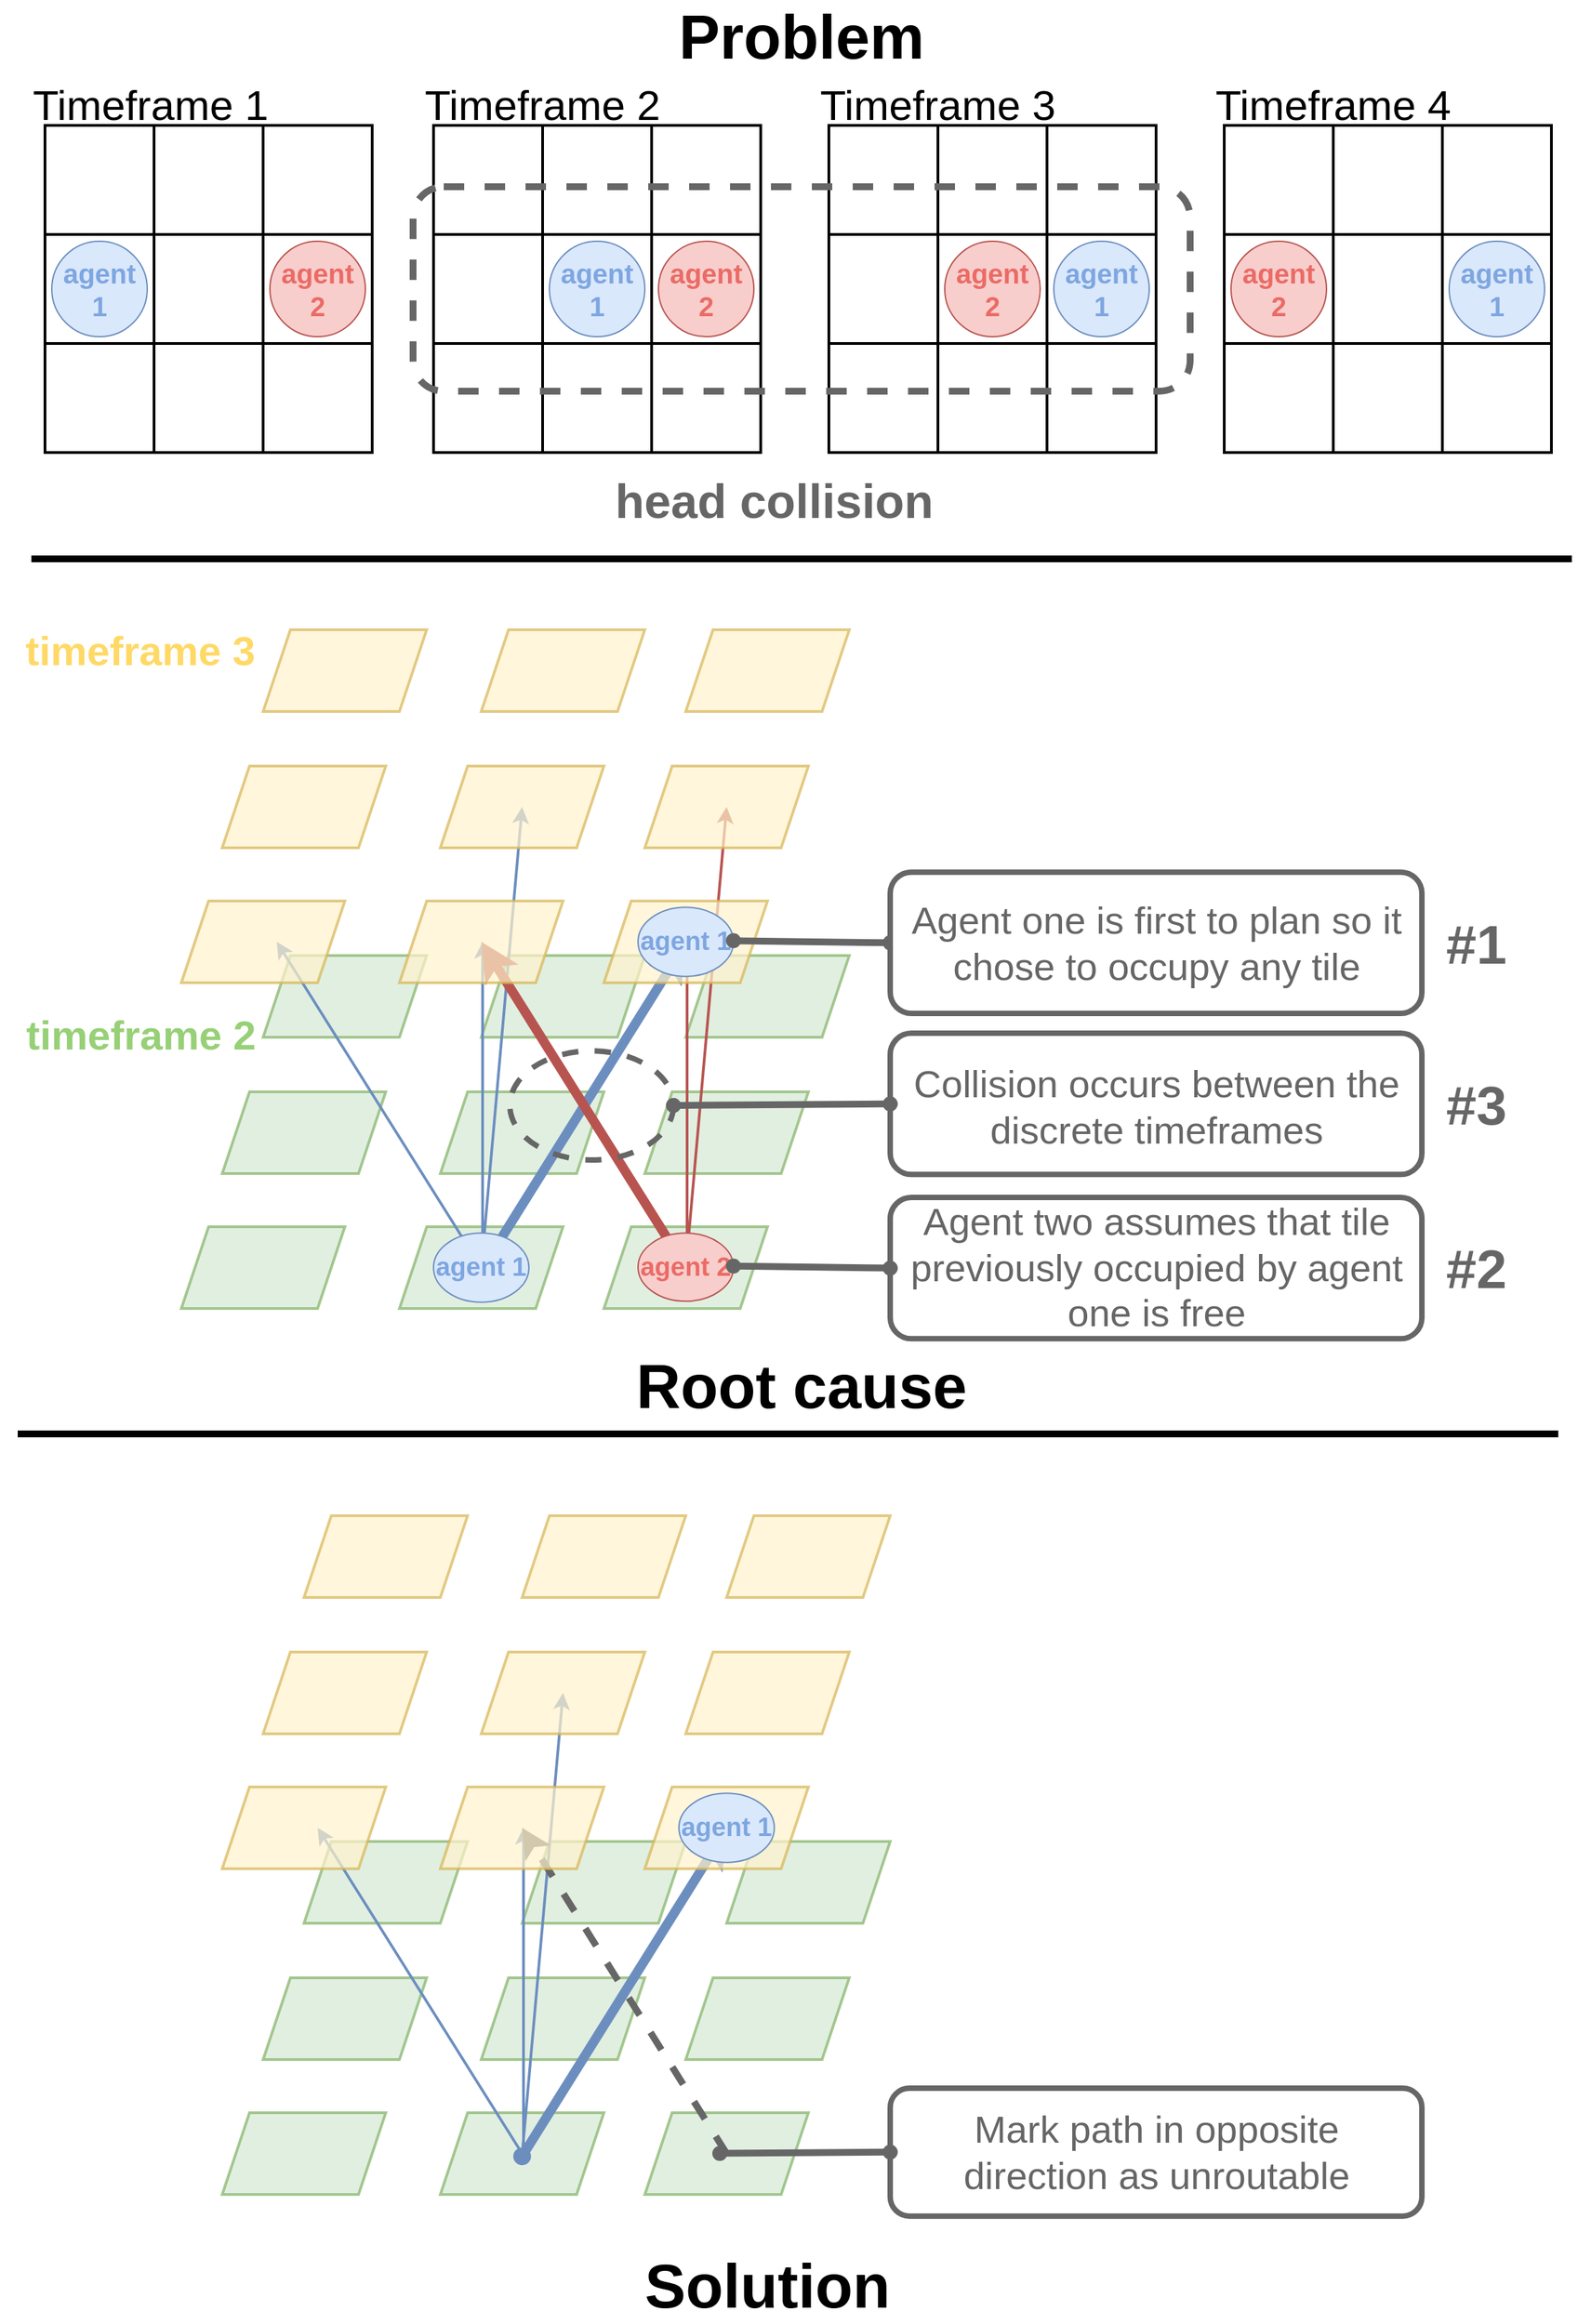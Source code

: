<mxfile version="20.7.4" type="device"><diagram id="5BtcZeTOFkgdDEYKNRl1" name="Page-1"><mxGraphModel dx="4350" dy="1910" grid="1" gridSize="10" guides="1" tooltips="1" connect="1" arrows="1" fold="1" page="1" pageScale="1" pageWidth="850" pageHeight="1100" math="0" shadow="0"><root><mxCell id="0"/><mxCell id="1" parent="0"/><mxCell id="2O4BPPiybj1IdNZyscQo-113" value="" style="rounded=1;whiteSpace=wrap;html=1;strokeColor=#666666;strokeWidth=4;fontSize=21;fontColor=#666666;fillColor=default;" parent="1" vertex="1"><mxGeometry x="640" y="976.5" width="390" height="103.67" as="geometry"/></mxCell><mxCell id="2O4BPPiybj1IdNZyscQo-112" value="" style="rounded=1;whiteSpace=wrap;html=1;strokeColor=#666666;strokeWidth=4;fontSize=21;fontColor=#666666;fillColor=default;" parent="1" vertex="1"><mxGeometry x="640" y="856.01" width="390" height="103.67" as="geometry"/></mxCell><mxCell id="2O4BPPiybj1IdNZyscQo-66" value="" style="shape=parallelogram;perimeter=parallelogramPerimeter;whiteSpace=wrap;html=1;fixedSize=1;strokeWidth=2;fontSize=16;textOpacity=50;opacity=70;fillColor=#d5e8d4;strokeColor=#82b366;" parent="1" vertex="1"><mxGeometry x="280" y="998" width="120" height="60" as="geometry"/></mxCell><mxCell id="2O4BPPiybj1IdNZyscQo-56" value="" style="shape=parallelogram;perimeter=parallelogramPerimeter;whiteSpace=wrap;html=1;fixedSize=1;strokeWidth=2;fontSize=16;textOpacity=50;opacity=70;fillColor=#d5e8d4;strokeColor=#82b366;" parent="1" vertex="1"><mxGeometry x="490" y="799" width="120" height="60" as="geometry"/></mxCell><mxCell id="2O4BPPiybj1IdNZyscQo-57" value="" style="shape=parallelogram;perimeter=parallelogramPerimeter;whiteSpace=wrap;html=1;fixedSize=1;strokeWidth=2;fontSize=16;textOpacity=50;opacity=70;fillColor=#d5e8d4;strokeColor=#82b366;" parent="1" vertex="1"><mxGeometry x="340" y="799" width="120" height="60" as="geometry"/></mxCell><mxCell id="2O4BPPiybj1IdNZyscQo-58" value="" style="shape=parallelogram;perimeter=parallelogramPerimeter;whiteSpace=wrap;html=1;fixedSize=1;strokeWidth=2;fontSize=16;textOpacity=50;opacity=70;fillColor=#d5e8d4;strokeColor=#82b366;" parent="1" vertex="1"><mxGeometry x="310" y="899" width="120" height="60" as="geometry"/></mxCell><mxCell id="2O4BPPiybj1IdNZyscQo-59" value="" style="shape=parallelogram;perimeter=parallelogramPerimeter;whiteSpace=wrap;html=1;fixedSize=1;strokeWidth=2;fontSize=16;textOpacity=50;opacity=70;fillColor=#d5e8d4;strokeColor=#82b366;" parent="1" vertex="1"><mxGeometry x="460" y="899" width="120" height="60" as="geometry"/></mxCell><mxCell id="2O4BPPiybj1IdNZyscQo-63" value="" style="shape=parallelogram;perimeter=parallelogramPerimeter;whiteSpace=wrap;html=1;fixedSize=1;strokeWidth=2;fontSize=16;textOpacity=50;opacity=70;fillColor=#d5e8d4;strokeColor=#82b366;" parent="1" vertex="1"><mxGeometry x="180" y="799" width="120" height="60" as="geometry"/></mxCell><mxCell id="2O4BPPiybj1IdNZyscQo-64" value="" style="shape=parallelogram;perimeter=parallelogramPerimeter;whiteSpace=wrap;html=1;fixedSize=1;strokeWidth=2;fontSize=16;textOpacity=50;opacity=70;fillColor=#d5e8d4;strokeColor=#82b366;" parent="1" vertex="1"><mxGeometry x="150" y="899" width="120" height="60" as="geometry"/></mxCell><mxCell id="2O4BPPiybj1IdNZyscQo-93" value="" style="endArrow=classic;html=1;rounded=0;strokeWidth=2;fontSize=16;fontColor=#EA6B66;strokeColor=#6c8ebf;exitX=1;exitY=0.5;exitDx=0;exitDy=0;entryX=1;entryY=0.5;entryDx=0;entryDy=0;fillColor=#dae8fc;startArrow=oval;startFill=1;" parent="1" edge="1"><mxGeometry width="50" height="50" relative="1" as="geometry"><mxPoint x="341" y="1028" as="sourcePoint"/><mxPoint x="341" y="789.0" as="targetPoint"/></mxGeometry></mxCell><mxCell id="2O4BPPiybj1IdNZyscQo-94" value="" style="endArrow=classic;html=1;rounded=0;strokeWidth=2;fontSize=16;fontColor=#EA6B66;strokeColor=#6c8ebf;fillColor=#dae8fc;entryX=0.5;entryY=0.5;entryDx=0;entryDy=0;entryPerimeter=0;startArrow=oval;startFill=1;" parent="1" edge="1"><mxGeometry width="50" height="50" relative="1" as="geometry"><mxPoint x="340" y="1029" as="sourcePoint"/><mxPoint x="370" y="690" as="targetPoint"/></mxGeometry></mxCell><mxCell id="2O4BPPiybj1IdNZyscQo-95" value="" style="endArrow=classic;html=1;rounded=0;strokeWidth=2;fontSize=16;fontColor=#EA6B66;strokeColor=#6c8ebf;fillColor=#dae8fc;entryX=0.5;entryY=0.5;entryDx=0;entryDy=0;entryPerimeter=0;startArrow=none;startFill=1;" parent="1" edge="1"><mxGeometry width="50" height="50" relative="1" as="geometry"><mxPoint x="340" y="1028" as="sourcePoint"/><mxPoint x="190" y="789.0" as="targetPoint"/></mxGeometry></mxCell><mxCell id="2O4BPPiybj1IdNZyscQo-96" value="" style="endArrow=classic;html=1;rounded=0;strokeWidth=7;fontSize=16;fontColor=#EA6B66;strokeColor=#6c8ebf;entryX=0.5;entryY=0.517;entryDx=0;entryDy=0;fillColor=#dae8fc;startArrow=oval;startFill=1;entryPerimeter=0;" parent="1" target="2O4BPPiybj1IdNZyscQo-75" edge="1"><mxGeometry width="50" height="50" relative="1" as="geometry"><mxPoint x="340" y="1030" as="sourcePoint"/><mxPoint x="351" y="799.0" as="targetPoint"/></mxGeometry></mxCell><mxCell id="2O4BPPiybj1IdNZyscQo-55" value="" style="shape=parallelogram;perimeter=parallelogramPerimeter;whiteSpace=wrap;html=1;fixedSize=1;strokeWidth=2;fontSize=16;textOpacity=50;opacity=70;fillColor=#d5e8d4;strokeColor=#82b366;" parent="1" vertex="1"><mxGeometry x="430" y="998" width="120" height="60" as="geometry"/></mxCell><mxCell id="2O4BPPiybj1IdNZyscQo-1" value="" style="whiteSpace=wrap;html=1;aspect=fixed;strokeWidth=2;" parent="1" vertex="1"><mxGeometry x="20" y="190" width="80" height="80" as="geometry"/></mxCell><mxCell id="2O4BPPiybj1IdNZyscQo-2" value="" style="whiteSpace=wrap;html=1;aspect=fixed;strokeWidth=2;" parent="1" vertex="1"><mxGeometry x="20" y="270" width="80" height="80" as="geometry"/></mxCell><mxCell id="2O4BPPiybj1IdNZyscQo-3" value="" style="whiteSpace=wrap;html=1;aspect=fixed;strokeWidth=2;" parent="1" vertex="1"><mxGeometry x="100" y="190" width="80" height="80" as="geometry"/></mxCell><mxCell id="2O4BPPiybj1IdNZyscQo-4" value="" style="whiteSpace=wrap;html=1;aspect=fixed;strokeWidth=2;" parent="1" vertex="1"><mxGeometry x="100" y="270" width="80" height="80" as="geometry"/></mxCell><mxCell id="2O4BPPiybj1IdNZyscQo-5" value="" style="whiteSpace=wrap;html=1;aspect=fixed;strokeWidth=2;" parent="1" vertex="1"><mxGeometry x="20" y="350" width="80" height="80" as="geometry"/></mxCell><mxCell id="2O4BPPiybj1IdNZyscQo-6" value="" style="whiteSpace=wrap;html=1;aspect=fixed;strokeWidth=2;" parent="1" vertex="1"><mxGeometry x="100" y="350" width="80" height="80" as="geometry"/></mxCell><mxCell id="2O4BPPiybj1IdNZyscQo-7" value="" style="whiteSpace=wrap;html=1;aspect=fixed;strokeWidth=2;" parent="1" vertex="1"><mxGeometry x="180" y="190" width="80" height="80" as="geometry"/></mxCell><mxCell id="2O4BPPiybj1IdNZyscQo-8" value="" style="whiteSpace=wrap;html=1;aspect=fixed;strokeWidth=2;" parent="1" vertex="1"><mxGeometry x="180" y="270" width="80" height="80" as="geometry"/></mxCell><mxCell id="2O4BPPiybj1IdNZyscQo-9" value="" style="whiteSpace=wrap;html=1;aspect=fixed;strokeWidth=2;" parent="1" vertex="1"><mxGeometry x="180" y="350" width="80" height="80" as="geometry"/></mxCell><mxCell id="2O4BPPiybj1IdNZyscQo-11" value="Timeframe 1" style="text;html=1;strokeColor=none;fillColor=none;align=center;verticalAlign=middle;whiteSpace=wrap;rounded=0;fontSize=31;strokeWidth=2;" parent="1" vertex="1"><mxGeometry x="5" y="160" width="185" height="30" as="geometry"/></mxCell><mxCell id="2O4BPPiybj1IdNZyscQo-12" value="" style="whiteSpace=wrap;html=1;aspect=fixed;strokeWidth=2;" parent="1" vertex="1"><mxGeometry x="305" y="190" width="80" height="80" as="geometry"/></mxCell><mxCell id="2O4BPPiybj1IdNZyscQo-13" value="" style="whiteSpace=wrap;html=1;aspect=fixed;strokeWidth=2;" parent="1" vertex="1"><mxGeometry x="305" y="270" width="80" height="80" as="geometry"/></mxCell><mxCell id="2O4BPPiybj1IdNZyscQo-14" value="" style="whiteSpace=wrap;html=1;aspect=fixed;strokeWidth=2;" parent="1" vertex="1"><mxGeometry x="385" y="190" width="80" height="80" as="geometry"/></mxCell><mxCell id="2O4BPPiybj1IdNZyscQo-15" value="" style="whiteSpace=wrap;html=1;aspect=fixed;strokeWidth=2;" parent="1" vertex="1"><mxGeometry x="385" y="270" width="80" height="80" as="geometry"/></mxCell><mxCell id="2O4BPPiybj1IdNZyscQo-16" value="" style="whiteSpace=wrap;html=1;aspect=fixed;strokeWidth=2;" parent="1" vertex="1"><mxGeometry x="305" y="350" width="80" height="80" as="geometry"/></mxCell><mxCell id="2O4BPPiybj1IdNZyscQo-17" value="" style="whiteSpace=wrap;html=1;aspect=fixed;strokeWidth=2;" parent="1" vertex="1"><mxGeometry x="385" y="350" width="80" height="80" as="geometry"/></mxCell><mxCell id="2O4BPPiybj1IdNZyscQo-18" value="" style="whiteSpace=wrap;html=1;aspect=fixed;strokeWidth=2;" parent="1" vertex="1"><mxGeometry x="465" y="190" width="80" height="80" as="geometry"/></mxCell><mxCell id="2O4BPPiybj1IdNZyscQo-19" value="" style="whiteSpace=wrap;html=1;aspect=fixed;strokeWidth=2;" parent="1" vertex="1"><mxGeometry x="465" y="270" width="80" height="80" as="geometry"/></mxCell><mxCell id="2O4BPPiybj1IdNZyscQo-20" value="" style="whiteSpace=wrap;html=1;aspect=fixed;strokeWidth=2;" parent="1" vertex="1"><mxGeometry x="465" y="350" width="80" height="80" as="geometry"/></mxCell><mxCell id="2O4BPPiybj1IdNZyscQo-21" value="Timeframe 2" style="text;html=1;strokeColor=none;fillColor=none;align=center;verticalAlign=middle;whiteSpace=wrap;rounded=0;fontSize=31;strokeWidth=2;" parent="1" vertex="1"><mxGeometry x="290" y="160" width="190" height="30" as="geometry"/></mxCell><mxCell id="2O4BPPiybj1IdNZyscQo-22" value="" style="whiteSpace=wrap;html=1;aspect=fixed;strokeWidth=2;" parent="1" vertex="1"><mxGeometry x="595" y="190" width="80" height="80" as="geometry"/></mxCell><mxCell id="2O4BPPiybj1IdNZyscQo-23" value="" style="whiteSpace=wrap;html=1;aspect=fixed;strokeWidth=2;" parent="1" vertex="1"><mxGeometry x="595" y="270" width="80" height="80" as="geometry"/></mxCell><mxCell id="2O4BPPiybj1IdNZyscQo-24" value="" style="whiteSpace=wrap;html=1;aspect=fixed;strokeWidth=2;" parent="1" vertex="1"><mxGeometry x="675" y="190" width="80" height="80" as="geometry"/></mxCell><mxCell id="2O4BPPiybj1IdNZyscQo-25" value="" style="whiteSpace=wrap;html=1;aspect=fixed;strokeWidth=2;" parent="1" vertex="1"><mxGeometry x="675" y="270" width="80" height="80" as="geometry"/></mxCell><mxCell id="2O4BPPiybj1IdNZyscQo-26" value="" style="whiteSpace=wrap;html=1;aspect=fixed;strokeWidth=2;" parent="1" vertex="1"><mxGeometry x="595" y="350" width="80" height="80" as="geometry"/></mxCell><mxCell id="2O4BPPiybj1IdNZyscQo-27" value="" style="whiteSpace=wrap;html=1;aspect=fixed;strokeWidth=2;" parent="1" vertex="1"><mxGeometry x="675" y="350" width="80" height="80" as="geometry"/></mxCell><mxCell id="2O4BPPiybj1IdNZyscQo-28" value="" style="whiteSpace=wrap;html=1;aspect=fixed;strokeWidth=2;" parent="1" vertex="1"><mxGeometry x="755" y="190" width="80" height="80" as="geometry"/></mxCell><mxCell id="2O4BPPiybj1IdNZyscQo-29" value="" style="whiteSpace=wrap;html=1;aspect=fixed;strokeWidth=2;" parent="1" vertex="1"><mxGeometry x="755" y="270" width="80" height="80" as="geometry"/></mxCell><mxCell id="2O4BPPiybj1IdNZyscQo-30" value="" style="whiteSpace=wrap;html=1;aspect=fixed;strokeWidth=2;" parent="1" vertex="1"><mxGeometry x="755" y="350" width="80" height="80" as="geometry"/></mxCell><mxCell id="2O4BPPiybj1IdNZyscQo-31" value="Timeframe 3" style="text;html=1;strokeColor=none;fillColor=none;align=center;verticalAlign=middle;whiteSpace=wrap;rounded=0;fontSize=31;strokeWidth=2;" parent="1" vertex="1"><mxGeometry x="580" y="160" width="190" height="30" as="geometry"/></mxCell><mxCell id="2O4BPPiybj1IdNZyscQo-32" value="&lt;font color=&quot;#7ea6e0&quot; style=&quot;font-size: 20px;&quot;&gt;&lt;b style=&quot;font-size: 20px;&quot;&gt;agent 1&lt;/b&gt;&lt;/font&gt;" style="ellipse;whiteSpace=wrap;html=1;strokeColor=#6c8ebf;fillColor=#dae8fc;fontSize=20;" parent="1" vertex="1"><mxGeometry x="25" y="275" width="70" height="70" as="geometry"/></mxCell><mxCell id="2O4BPPiybj1IdNZyscQo-33" value="&lt;font color=&quot;#ea6b66&quot; style=&quot;font-size: 20px;&quot;&gt;&lt;b style=&quot;font-size: 20px;&quot;&gt;agent 2&lt;/b&gt;&lt;/font&gt;" style="ellipse;whiteSpace=wrap;html=1;strokeColor=#b85450;fillColor=#f8cecc;fontSize=20;" parent="1" vertex="1"><mxGeometry x="185" y="275" width="70" height="70" as="geometry"/></mxCell><mxCell id="2O4BPPiybj1IdNZyscQo-34" value="&lt;font color=&quot;#7ea6e0&quot; style=&quot;font-size: 20px;&quot;&gt;&lt;b style=&quot;font-size: 20px;&quot;&gt;agent 1&lt;/b&gt;&lt;/font&gt;" style="ellipse;whiteSpace=wrap;html=1;strokeColor=#6c8ebf;fillColor=#dae8fc;fontSize=20;" parent="1" vertex="1"><mxGeometry x="390" y="275" width="70" height="70" as="geometry"/></mxCell><mxCell id="2O4BPPiybj1IdNZyscQo-35" value="&lt;font color=&quot;#ea6b66&quot; style=&quot;font-size: 20px;&quot;&gt;&lt;b style=&quot;font-size: 20px;&quot;&gt;agent 2&lt;/b&gt;&lt;/font&gt;" style="ellipse;whiteSpace=wrap;html=1;strokeColor=#b85450;fillColor=#f8cecc;fontSize=20;" parent="1" vertex="1"><mxGeometry x="470" y="275" width="70" height="70" as="geometry"/></mxCell><mxCell id="2O4BPPiybj1IdNZyscQo-36" value="&lt;font color=&quot;#ea6b66&quot; style=&quot;font-size: 20px;&quot;&gt;&lt;b style=&quot;font-size: 20px;&quot;&gt;agent 2&lt;/b&gt;&lt;/font&gt;" style="ellipse;whiteSpace=wrap;html=1;strokeColor=#b85450;fillColor=#f8cecc;fontSize=20;" parent="1" vertex="1"><mxGeometry x="680" y="275" width="70" height="70" as="geometry"/></mxCell><mxCell id="2O4BPPiybj1IdNZyscQo-37" value="&lt;font color=&quot;#7ea6e0&quot; style=&quot;font-size: 20px;&quot;&gt;&lt;b style=&quot;font-size: 20px;&quot;&gt;agent 1&lt;/b&gt;&lt;/font&gt;" style="ellipse;whiteSpace=wrap;html=1;strokeColor=#6c8ebf;fillColor=#dae8fc;fontSize=20;" parent="1" vertex="1"><mxGeometry x="760" y="275" width="70" height="70" as="geometry"/></mxCell><mxCell id="2O4BPPiybj1IdNZyscQo-38" value="" style="whiteSpace=wrap;html=1;aspect=fixed;strokeWidth=2;" parent="1" vertex="1"><mxGeometry x="885" y="190" width="80" height="80" as="geometry"/></mxCell><mxCell id="2O4BPPiybj1IdNZyscQo-39" value="" style="whiteSpace=wrap;html=1;aspect=fixed;strokeWidth=2;" parent="1" vertex="1"><mxGeometry x="885" y="270" width="80" height="80" as="geometry"/></mxCell><mxCell id="2O4BPPiybj1IdNZyscQo-40" value="" style="whiteSpace=wrap;html=1;aspect=fixed;strokeWidth=2;" parent="1" vertex="1"><mxGeometry x="965" y="190" width="80" height="80" as="geometry"/></mxCell><mxCell id="2O4BPPiybj1IdNZyscQo-41" value="" style="whiteSpace=wrap;html=1;aspect=fixed;strokeWidth=2;" parent="1" vertex="1"><mxGeometry x="965" y="270" width="80" height="80" as="geometry"/></mxCell><mxCell id="2O4BPPiybj1IdNZyscQo-42" value="" style="whiteSpace=wrap;html=1;aspect=fixed;strokeWidth=2;" parent="1" vertex="1"><mxGeometry x="885" y="350" width="80" height="80" as="geometry"/></mxCell><mxCell id="2O4BPPiybj1IdNZyscQo-43" value="" style="whiteSpace=wrap;html=1;aspect=fixed;strokeWidth=2;" parent="1" vertex="1"><mxGeometry x="965" y="350" width="80" height="80" as="geometry"/></mxCell><mxCell id="2O4BPPiybj1IdNZyscQo-44" value="" style="whiteSpace=wrap;html=1;aspect=fixed;strokeWidth=2;" parent="1" vertex="1"><mxGeometry x="1045" y="190" width="80" height="80" as="geometry"/></mxCell><mxCell id="2O4BPPiybj1IdNZyscQo-45" value="" style="whiteSpace=wrap;html=1;aspect=fixed;strokeWidth=2;" parent="1" vertex="1"><mxGeometry x="1045" y="270" width="80" height="80" as="geometry"/></mxCell><mxCell id="2O4BPPiybj1IdNZyscQo-46" value="" style="whiteSpace=wrap;html=1;aspect=fixed;strokeWidth=2;" parent="1" vertex="1"><mxGeometry x="1045" y="350" width="80" height="80" as="geometry"/></mxCell><mxCell id="2O4BPPiybj1IdNZyscQo-47" value="Timeframe 4" style="text;html=1;strokeColor=none;fillColor=none;align=center;verticalAlign=middle;whiteSpace=wrap;rounded=0;fontSize=31;strokeWidth=2;" parent="1" vertex="1"><mxGeometry x="870" y="160" width="190" height="30" as="geometry"/></mxCell><mxCell id="2O4BPPiybj1IdNZyscQo-48" value="&lt;font color=&quot;#ea6b66&quot; style=&quot;font-size: 20px;&quot;&gt;&lt;b style=&quot;font-size: 20px;&quot;&gt;agent 2&lt;/b&gt;&lt;/font&gt;" style="ellipse;whiteSpace=wrap;html=1;strokeColor=#b85450;fillColor=#f8cecc;fontSize=20;" parent="1" vertex="1"><mxGeometry x="890" y="275" width="70" height="70" as="geometry"/></mxCell><mxCell id="2O4BPPiybj1IdNZyscQo-49" value="&lt;font color=&quot;#7ea6e0&quot; style=&quot;font-size: 20px;&quot;&gt;&lt;b style=&quot;font-size: 20px;&quot;&gt;agent 1&lt;/b&gt;&lt;/font&gt;" style="ellipse;whiteSpace=wrap;html=1;strokeColor=#6c8ebf;fillColor=#dae8fc;fontSize=20;" parent="1" vertex="1"><mxGeometry x="1050" y="275" width="70" height="70" as="geometry"/></mxCell><mxCell id="2O4BPPiybj1IdNZyscQo-53" value="&lt;b style=&quot;font-size: 35px;&quot;&gt;&lt;font style=&quot;font-size: 35px;&quot; color=&quot;#666666&quot;&gt;head collision&lt;/font&gt;&lt;/b&gt;" style="text;html=1;strokeColor=none;fillColor=none;align=center;verticalAlign=middle;whiteSpace=wrap;rounded=0;dashed=1;strokeWidth=5;fontSize=35;fontColor=#EA6B66;" parent="1" vertex="1"><mxGeometry x="435" y="450" width="240" height="30" as="geometry"/></mxCell><mxCell id="2O4BPPiybj1IdNZyscQo-54" value="&lt;font style=&quot;font-size: 45px;&quot;&gt;&lt;b style=&quot;font-size: 45px;&quot;&gt;Root cause&lt;/b&gt;&lt;/font&gt;" style="text;html=1;strokeColor=none;fillColor=none;align=center;verticalAlign=middle;whiteSpace=wrap;rounded=0;fontSize=45;" parent="1" vertex="1"><mxGeometry x="420" y="1100" width="310" height="30" as="geometry"/></mxCell><mxCell id="2O4BPPiybj1IdNZyscQo-60" value="" style="endArrow=classic;html=1;rounded=0;strokeWidth=2;fontSize=16;fontColor=#EA6B66;strokeColor=#b85450;exitX=1;exitY=0.5;exitDx=0;exitDy=0;entryX=1;entryY=0.5;entryDx=0;entryDy=0;fillColor=#f8cecc;startArrow=oval;startFill=1;" parent="1" edge="1"><mxGeometry width="50" height="50" relative="1" as="geometry"><mxPoint x="491" y="1028" as="sourcePoint"/><mxPoint x="491" y="789" as="targetPoint"/></mxGeometry></mxCell><mxCell id="2O4BPPiybj1IdNZyscQo-62" value="" style="endArrow=classic;html=1;rounded=0;strokeWidth=2;fontSize=16;fontColor=#EA6B66;strokeColor=#b85450;fillColor=#f8cecc;entryX=0.5;entryY=0.5;entryDx=0;entryDy=0;entryPerimeter=0;startArrow=oval;startFill=1;" parent="1" target="2O4BPPiybj1IdNZyscQo-72" edge="1"><mxGeometry width="50" height="50" relative="1" as="geometry"><mxPoint x="490" y="1029" as="sourcePoint"/><mxPoint x="501" y="799" as="targetPoint"/></mxGeometry></mxCell><mxCell id="2O4BPPiybj1IdNZyscQo-65" value="" style="shape=parallelogram;perimeter=parallelogramPerimeter;whiteSpace=wrap;html=1;fixedSize=1;strokeWidth=2;fontSize=16;textOpacity=50;opacity=70;fillColor=#d5e8d4;strokeColor=#82b366;" parent="1" vertex="1"><mxGeometry x="120" y="998" width="120" height="60" as="geometry"/></mxCell><mxCell id="2O4BPPiybj1IdNZyscQo-67" value="" style="shape=parallelogram;perimeter=parallelogramPerimeter;whiteSpace=wrap;html=1;fixedSize=1;strokeWidth=2;fontSize=16;textOpacity=50;opacity=70;fillColor=#fff2cc;strokeColor=#d6b656;" parent="1" vertex="1"><mxGeometry x="180" y="560" width="120" height="60" as="geometry"/></mxCell><mxCell id="2O4BPPiybj1IdNZyscQo-68" value="" style="shape=parallelogram;perimeter=parallelogramPerimeter;whiteSpace=wrap;html=1;fixedSize=1;strokeWidth=2;fontSize=16;textOpacity=50;opacity=70;fillColor=#fff2cc;strokeColor=#d6b656;" parent="1" vertex="1"><mxGeometry x="340" y="560" width="120" height="60" as="geometry"/></mxCell><mxCell id="2O4BPPiybj1IdNZyscQo-69" value="" style="shape=parallelogram;perimeter=parallelogramPerimeter;whiteSpace=wrap;html=1;fixedSize=1;strokeWidth=2;fontSize=16;textOpacity=50;opacity=70;fillColor=#fff2cc;strokeColor=#d6b656;" parent="1" vertex="1"><mxGeometry x="490" y="560" width="120" height="60" as="geometry"/></mxCell><mxCell id="2O4BPPiybj1IdNZyscQo-70" value="" style="shape=parallelogram;perimeter=parallelogramPerimeter;whiteSpace=wrap;html=1;fixedSize=1;strokeWidth=2;fontSize=16;textOpacity=50;opacity=70;fillColor=#fff2cc;strokeColor=#d6b656;" parent="1" vertex="1"><mxGeometry x="150" y="660" width="120" height="60" as="geometry"/></mxCell><mxCell id="2O4BPPiybj1IdNZyscQo-71" value="" style="shape=parallelogram;perimeter=parallelogramPerimeter;whiteSpace=wrap;html=1;fixedSize=1;strokeWidth=2;fontSize=16;textOpacity=50;opacity=70;fillColor=#fff2cc;strokeColor=#d6b656;" parent="1" vertex="1"><mxGeometry x="310" y="660" width="120" height="60" as="geometry"/></mxCell><mxCell id="2O4BPPiybj1IdNZyscQo-72" value="" style="shape=parallelogram;perimeter=parallelogramPerimeter;whiteSpace=wrap;html=1;fixedSize=1;strokeWidth=2;fontSize=16;textOpacity=50;opacity=70;fillColor=#fff2cc;strokeColor=#d6b656;" parent="1" vertex="1"><mxGeometry x="460" y="660" width="120" height="60" as="geometry"/></mxCell><mxCell id="2O4BPPiybj1IdNZyscQo-61" value="" style="endArrow=classic;html=1;rounded=0;strokeWidth=7;fontSize=16;fontColor=#EA6B66;strokeColor=#b85450;fillColor=#f8cecc;entryX=0.5;entryY=0.5;entryDx=0;entryDy=0;entryPerimeter=0;startArrow=none;startFill=1;" parent="1" target="2O4BPPiybj1IdNZyscQo-74" edge="1"><mxGeometry width="50" height="50" relative="1" as="geometry"><mxPoint x="490" y="1028" as="sourcePoint"/><mxPoint x="501" y="799" as="targetPoint"/></mxGeometry></mxCell><mxCell id="2O4BPPiybj1IdNZyscQo-73" value="" style="shape=parallelogram;perimeter=parallelogramPerimeter;whiteSpace=wrap;html=1;fixedSize=1;strokeWidth=2;fontSize=16;textOpacity=50;opacity=70;fillColor=#fff2cc;strokeColor=#d6b656;" parent="1" vertex="1"><mxGeometry x="120" y="759" width="120" height="60" as="geometry"/></mxCell><mxCell id="2O4BPPiybj1IdNZyscQo-74" value="" style="shape=parallelogram;perimeter=parallelogramPerimeter;whiteSpace=wrap;html=1;fixedSize=1;strokeWidth=2;fontSize=16;textOpacity=50;opacity=70;fillColor=#fff2cc;strokeColor=#d6b656;" parent="1" vertex="1"><mxGeometry x="280" y="759" width="120" height="60" as="geometry"/></mxCell><mxCell id="2O4BPPiybj1IdNZyscQo-75" value="" style="shape=parallelogram;perimeter=parallelogramPerimeter;whiteSpace=wrap;html=1;fixedSize=1;strokeWidth=2;fontSize=16;textOpacity=50;opacity=70;fillColor=#fff2cc;strokeColor=#d6b656;" parent="1" vertex="1"><mxGeometry x="430" y="759" width="120" height="60" as="geometry"/></mxCell><mxCell id="2O4BPPiybj1IdNZyscQo-88" value="&lt;font color=&quot;#7ea6e0&quot; style=&quot;font-size: 19px;&quot;&gt;&lt;b style=&quot;font-size: 19px;&quot;&gt;agent 1&lt;/b&gt;&lt;/font&gt;" style="ellipse;whiteSpace=wrap;html=1;strokeColor=#6c8ebf;fillColor=#dae8fc;rotation=0;fontSize=19;" parent="1" vertex="1"><mxGeometry x="305" y="1002.66" width="70" height="50.67" as="geometry"/></mxCell><mxCell id="2O4BPPiybj1IdNZyscQo-91" value="" style="endArrow=none;html=1;rounded=0;strokeWidth=2;fontSize=16;fontColor=#EA6B66;strokeColor=#666666;fillColor=#f5f5f5;entryX=0.5;entryY=0.5;entryDx=0;entryDy=0;entryPerimeter=0;startArrow=oval;startFill=1;" parent="1" edge="1"><mxGeometry width="50" height="50" relative="1" as="geometry"><mxPoint x="490" y="1029" as="sourcePoint"/><mxPoint x="490" y="1028.005" as="targetPoint"/></mxGeometry></mxCell><mxCell id="2O4BPPiybj1IdNZyscQo-92" value="&lt;font color=&quot;#ea6b66&quot; style=&quot;font-size: 19px;&quot;&gt;&lt;b style=&quot;font-size: 19px;&quot;&gt;agent 2&lt;/b&gt;&lt;/font&gt;" style="ellipse;whiteSpace=wrap;html=1;strokeColor=#b85450;fillColor=#f8cecc;fontSize=19;" parent="1" vertex="1"><mxGeometry x="455" y="1002.66" width="70" height="50" as="geometry"/></mxCell><mxCell id="2O4BPPiybj1IdNZyscQo-97" value="&lt;font color=&quot;#7ea6e0&quot; style=&quot;font-size: 19px;&quot;&gt;&lt;b style=&quot;font-size: 19px;&quot;&gt;agent 1&lt;/b&gt;&lt;/font&gt;" style="ellipse;whiteSpace=wrap;html=1;strokeColor=#6c8ebf;fillColor=#dae8fc;rotation=0;fontSize=19;" parent="1" vertex="1"><mxGeometry x="455" y="763.67" width="70" height="50.67" as="geometry"/></mxCell><mxCell id="2O4BPPiybj1IdNZyscQo-99" value="Agent two assumes that tile previously occupied by agent one is free" style="text;html=1;strokeColor=none;fillColor=none;align=center;verticalAlign=middle;whiteSpace=wrap;rounded=0;dashed=1;strokeWidth=5;fontSize=28;fontColor=#666666;" parent="1" vertex="1"><mxGeometry x="647.5" y="1013.34" width="375" height="30" as="geometry"/></mxCell><mxCell id="2O4BPPiybj1IdNZyscQo-104" value="" style="ellipse;whiteSpace=wrap;html=1;dashed=1;strokeColor=#666666;strokeWidth=4;fontSize=21;fontColor=#666666;fillColor=none;" parent="1" vertex="1"><mxGeometry x="361" y="869" width="120" height="80" as="geometry"/></mxCell><mxCell id="2O4BPPiybj1IdNZyscQo-106" value="" style="endArrow=oval;html=1;rounded=0;strokeWidth=5;fontSize=21;fontColor=#666666;exitX=1;exitY=0.5;exitDx=0;exitDy=0;strokeColor=#666666;startArrow=oval;startFill=1;endFill=1;entryX=0;entryY=0.5;entryDx=0;entryDy=0;" parent="1" source="2O4BPPiybj1IdNZyscQo-104" target="2O4BPPiybj1IdNZyscQo-112" edge="1"><mxGeometry width="50" height="50" relative="1" as="geometry"><mxPoint x="680" y="980" as="sourcePoint"/><mxPoint x="750" y="899" as="targetPoint"/></mxGeometry></mxCell><mxCell id="2O4BPPiybj1IdNZyscQo-107" value="" style="endArrow=oval;html=1;rounded=0;strokeWidth=5;fontSize=21;fontColor=#666666;exitX=1;exitY=0.5;exitDx=0;exitDy=0;strokeColor=#666666;startArrow=oval;startFill=1;endFill=1;entryX=0;entryY=0.5;entryDx=0;entryDy=0;" parent="1" target="2O4BPPiybj1IdNZyscQo-110" edge="1"><mxGeometry width="50" height="50" relative="1" as="geometry"><mxPoint x="525" y="788.17" as="sourcePoint"/><mxPoint x="794" y="788.17" as="targetPoint"/></mxGeometry></mxCell><mxCell id="2O4BPPiybj1IdNZyscQo-108" value="" style="endArrow=oval;html=1;rounded=0;strokeWidth=5;fontSize=21;fontColor=#666666;exitX=1;exitY=0.5;exitDx=0;exitDy=0;strokeColor=#666666;startArrow=oval;startFill=1;endFill=1;entryX=0;entryY=0.5;entryDx=0;entryDy=0;" parent="1" target="2O4BPPiybj1IdNZyscQo-113" edge="1"><mxGeometry width="50" height="50" relative="1" as="geometry"><mxPoint x="525" y="1026.83" as="sourcePoint"/><mxPoint x="794" y="1026.83" as="targetPoint"/></mxGeometry></mxCell><mxCell id="2O4BPPiybj1IdNZyscQo-110" value="" style="rounded=1;whiteSpace=wrap;html=1;strokeColor=#666666;strokeWidth=4;fontSize=21;fontColor=#666666;fillColor=default;" parent="1" vertex="1"><mxGeometry x="640" y="737.84" width="390" height="103.67" as="geometry"/></mxCell><mxCell id="2O4BPPiybj1IdNZyscQo-98" value="Agent one is first to plan so it chose to occupy any tile" style="text;html=1;strokeColor=none;fillColor=none;align=center;verticalAlign=middle;whiteSpace=wrap;rounded=0;dashed=1;strokeWidth=5;fontSize=28;fontColor=#666666;" parent="1" vertex="1"><mxGeometry x="647.5" y="774.68" width="375" height="30" as="geometry"/></mxCell><mxCell id="2O4BPPiybj1IdNZyscQo-114" value="timeframe 2" style="text;html=1;strokeColor=none;fillColor=none;align=center;verticalAlign=middle;whiteSpace=wrap;rounded=0;fillStyle=solid;strokeWidth=3;fontSize=30;opacity=70;fontColor=#97D077;fontStyle=1" parent="1" vertex="1"><mxGeometry x="-12.5" y="841.51" width="205" height="30" as="geometry"/></mxCell><mxCell id="2O4BPPiybj1IdNZyscQo-115" value="timeframe 3" style="text;html=1;strokeColor=none;fillColor=none;align=center;verticalAlign=middle;whiteSpace=wrap;rounded=0;fillStyle=solid;strokeWidth=3;fontSize=30;opacity=70;fontColor=#FFD966;fontStyle=1" parent="1" vertex="1"><mxGeometry x="-5" y="560" width="190" height="30" as="geometry"/></mxCell><mxCell id="2O4BPPiybj1IdNZyscQo-116" value="Collision occurs between the discrete timeframes" style="text;html=1;strokeColor=none;fillColor=none;align=center;verticalAlign=middle;whiteSpace=wrap;rounded=0;dashed=1;strokeWidth=5;fontSize=28;fontColor=#666666;" parent="1" vertex="1"><mxGeometry x="647.5" y="894.68" width="375" height="30" as="geometry"/></mxCell><mxCell id="2O4BPPiybj1IdNZyscQo-117" value="&lt;b&gt;&lt;font color=&quot;#666666&quot; style=&quot;font-size: 40px;&quot;&gt;#1&lt;/font&gt;&lt;/b&gt;" style="text;html=1;strokeColor=none;fillColor=none;align=center;verticalAlign=middle;whiteSpace=wrap;rounded=0;strokeWidth=4;fontSize=20;fontColor=#FFD966;" parent="1" vertex="1"><mxGeometry x="1040" y="774.69" width="60" height="30" as="geometry"/></mxCell><mxCell id="2O4BPPiybj1IdNZyscQo-118" value="&lt;b&gt;&lt;font color=&quot;#666666&quot; style=&quot;font-size: 40px;&quot;&gt;#3&lt;/font&gt;&lt;/b&gt;" style="text;html=1;strokeColor=none;fillColor=none;align=center;verticalAlign=middle;whiteSpace=wrap;rounded=0;strokeWidth=4;fontSize=20;fontColor=#FFD966;" parent="1" vertex="1"><mxGeometry x="1040" y="892.85" width="60" height="30" as="geometry"/></mxCell><mxCell id="2O4BPPiybj1IdNZyscQo-119" value="&lt;b&gt;&lt;font color=&quot;#666666&quot; style=&quot;font-size: 40px;&quot;&gt;#2&lt;/font&gt;&lt;/b&gt;" style="text;html=1;strokeColor=none;fillColor=none;align=center;verticalAlign=middle;whiteSpace=wrap;rounded=0;strokeWidth=4;fontSize=20;fontColor=#FFD966;" parent="1" vertex="1"><mxGeometry x="1040" y="1013.33" width="60" height="30" as="geometry"/></mxCell><mxCell id="2O4BPPiybj1IdNZyscQo-121" value="" style="rounded=1;whiteSpace=wrap;html=1;strokeColor=#666666;strokeWidth=4;fontSize=21;fontColor=#666666;fillColor=default;" parent="1" vertex="1"><mxGeometry x="640" y="1630" width="390" height="93.83" as="geometry"/></mxCell><mxCell id="2O4BPPiybj1IdNZyscQo-122" value="" style="shape=parallelogram;perimeter=parallelogramPerimeter;whiteSpace=wrap;html=1;fixedSize=1;strokeWidth=2;fontSize=16;textOpacity=50;opacity=70;fillColor=#d5e8d4;strokeColor=#82b366;" parent="1" vertex="1"><mxGeometry x="310" y="1648" width="120" height="60" as="geometry"/></mxCell><mxCell id="2O4BPPiybj1IdNZyscQo-123" value="" style="shape=parallelogram;perimeter=parallelogramPerimeter;whiteSpace=wrap;html=1;fixedSize=1;strokeWidth=2;fontSize=16;textOpacity=50;opacity=70;fillColor=#d5e8d4;strokeColor=#82b366;" parent="1" vertex="1"><mxGeometry x="520" y="1449" width="120" height="60" as="geometry"/></mxCell><mxCell id="2O4BPPiybj1IdNZyscQo-124" value="" style="shape=parallelogram;perimeter=parallelogramPerimeter;whiteSpace=wrap;html=1;fixedSize=1;strokeWidth=2;fontSize=16;textOpacity=50;opacity=70;fillColor=#d5e8d4;strokeColor=#82b366;" parent="1" vertex="1"><mxGeometry x="370" y="1449" width="120" height="60" as="geometry"/></mxCell><mxCell id="2O4BPPiybj1IdNZyscQo-125" value="" style="shape=parallelogram;perimeter=parallelogramPerimeter;whiteSpace=wrap;html=1;fixedSize=1;strokeWidth=2;fontSize=16;textOpacity=50;opacity=70;fillColor=#d5e8d4;strokeColor=#82b366;" parent="1" vertex="1"><mxGeometry x="340" y="1549" width="120" height="60" as="geometry"/></mxCell><mxCell id="2O4BPPiybj1IdNZyscQo-126" value="" style="shape=parallelogram;perimeter=parallelogramPerimeter;whiteSpace=wrap;html=1;fixedSize=1;strokeWidth=2;fontSize=16;textOpacity=50;opacity=70;fillColor=#d5e8d4;strokeColor=#82b366;" parent="1" vertex="1"><mxGeometry x="490" y="1549" width="120" height="60" as="geometry"/></mxCell><mxCell id="2O4BPPiybj1IdNZyscQo-127" value="" style="shape=parallelogram;perimeter=parallelogramPerimeter;whiteSpace=wrap;html=1;fixedSize=1;strokeWidth=2;fontSize=16;textOpacity=50;opacity=70;fillColor=#d5e8d4;strokeColor=#82b366;" parent="1" vertex="1"><mxGeometry x="210" y="1449" width="120" height="60" as="geometry"/></mxCell><mxCell id="2O4BPPiybj1IdNZyscQo-128" value="" style="shape=parallelogram;perimeter=parallelogramPerimeter;whiteSpace=wrap;html=1;fixedSize=1;strokeWidth=2;fontSize=16;textOpacity=50;opacity=70;fillColor=#d5e8d4;strokeColor=#82b366;" parent="1" vertex="1"><mxGeometry x="180" y="1549" width="120" height="60" as="geometry"/></mxCell><mxCell id="2O4BPPiybj1IdNZyscQo-129" value="" style="endArrow=classic;html=1;rounded=0;strokeWidth=2;fontSize=16;fontColor=#EA6B66;strokeColor=#6c8ebf;exitX=1;exitY=0.5;exitDx=0;exitDy=0;entryX=1;entryY=0.5;entryDx=0;entryDy=0;fillColor=#dae8fc;startArrow=oval;startFill=1;" parent="1" edge="1"><mxGeometry width="50" height="50" relative="1" as="geometry"><mxPoint x="371.0" y="1678" as="sourcePoint"/><mxPoint x="371.0" y="1439" as="targetPoint"/></mxGeometry></mxCell><mxCell id="2O4BPPiybj1IdNZyscQo-130" value="" style="endArrow=classic;html=1;rounded=0;strokeWidth=2;fontSize=16;fontColor=#EA6B66;strokeColor=#6c8ebf;fillColor=#dae8fc;entryX=0.5;entryY=0.5;entryDx=0;entryDy=0;entryPerimeter=0;startArrow=oval;startFill=1;" parent="1" edge="1"><mxGeometry width="50" height="50" relative="1" as="geometry"><mxPoint x="370" y="1679" as="sourcePoint"/><mxPoint x="400" y="1340" as="targetPoint"/></mxGeometry></mxCell><mxCell id="2O4BPPiybj1IdNZyscQo-131" value="" style="endArrow=classic;html=1;rounded=0;strokeWidth=2;fontSize=16;fontColor=#EA6B66;strokeColor=#6c8ebf;fillColor=#dae8fc;entryX=0.5;entryY=0.5;entryDx=0;entryDy=0;entryPerimeter=0;startArrow=none;startFill=1;" parent="1" edge="1"><mxGeometry width="50" height="50" relative="1" as="geometry"><mxPoint x="370" y="1678" as="sourcePoint"/><mxPoint x="220" y="1439" as="targetPoint"/></mxGeometry></mxCell><mxCell id="2O4BPPiybj1IdNZyscQo-132" value="" style="endArrow=classic;html=1;rounded=0;strokeWidth=7;fontSize=16;fontColor=#EA6B66;strokeColor=#6c8ebf;entryX=0.5;entryY=0.517;entryDx=0;entryDy=0;fillColor=#dae8fc;startArrow=oval;startFill=1;entryPerimeter=0;" parent="1" target="2O4BPPiybj1IdNZyscQo-147" edge="1"><mxGeometry width="50" height="50" relative="1" as="geometry"><mxPoint x="370" y="1680" as="sourcePoint"/><mxPoint x="381" y="1449.0" as="targetPoint"/></mxGeometry></mxCell><mxCell id="2O4BPPiybj1IdNZyscQo-133" value="" style="shape=parallelogram;perimeter=parallelogramPerimeter;whiteSpace=wrap;html=1;fixedSize=1;strokeWidth=2;fontSize=16;textOpacity=50;opacity=70;fillColor=#d5e8d4;strokeColor=#82b366;" parent="1" vertex="1"><mxGeometry x="460" y="1648" width="120" height="60" as="geometry"/></mxCell><mxCell id="2O4BPPiybj1IdNZyscQo-137" value="" style="shape=parallelogram;perimeter=parallelogramPerimeter;whiteSpace=wrap;html=1;fixedSize=1;strokeWidth=2;fontSize=16;textOpacity=50;opacity=70;fillColor=#d5e8d4;strokeColor=#82b366;" parent="1" vertex="1"><mxGeometry x="150" y="1648" width="120" height="60" as="geometry"/></mxCell><mxCell id="2O4BPPiybj1IdNZyscQo-138" value="" style="shape=parallelogram;perimeter=parallelogramPerimeter;whiteSpace=wrap;html=1;fixedSize=1;strokeWidth=2;fontSize=16;textOpacity=50;opacity=70;fillColor=#fff2cc;strokeColor=#d6b656;" parent="1" vertex="1"><mxGeometry x="210" y="1210" width="120" height="60" as="geometry"/></mxCell><mxCell id="2O4BPPiybj1IdNZyscQo-139" value="" style="shape=parallelogram;perimeter=parallelogramPerimeter;whiteSpace=wrap;html=1;fixedSize=1;strokeWidth=2;fontSize=16;textOpacity=50;opacity=70;fillColor=#fff2cc;strokeColor=#d6b656;" parent="1" vertex="1"><mxGeometry x="370" y="1210" width="120" height="60" as="geometry"/></mxCell><mxCell id="2O4BPPiybj1IdNZyscQo-140" value="" style="shape=parallelogram;perimeter=parallelogramPerimeter;whiteSpace=wrap;html=1;fixedSize=1;strokeWidth=2;fontSize=16;textOpacity=50;opacity=70;fillColor=#fff2cc;strokeColor=#d6b656;" parent="1" vertex="1"><mxGeometry x="520" y="1210" width="120" height="60" as="geometry"/></mxCell><mxCell id="2O4BPPiybj1IdNZyscQo-141" value="" style="shape=parallelogram;perimeter=parallelogramPerimeter;whiteSpace=wrap;html=1;fixedSize=1;strokeWidth=2;fontSize=16;textOpacity=50;opacity=70;fillColor=#fff2cc;strokeColor=#d6b656;" parent="1" vertex="1"><mxGeometry x="180" y="1310" width="120" height="60" as="geometry"/></mxCell><mxCell id="2O4BPPiybj1IdNZyscQo-142" value="" style="shape=parallelogram;perimeter=parallelogramPerimeter;whiteSpace=wrap;html=1;fixedSize=1;strokeWidth=2;fontSize=16;textOpacity=50;opacity=70;fillColor=#fff2cc;strokeColor=#d6b656;" parent="1" vertex="1"><mxGeometry x="340" y="1310" width="120" height="60" as="geometry"/></mxCell><mxCell id="2O4BPPiybj1IdNZyscQo-143" value="" style="shape=parallelogram;perimeter=parallelogramPerimeter;whiteSpace=wrap;html=1;fixedSize=1;strokeWidth=2;fontSize=16;textOpacity=50;opacity=70;fillColor=#fff2cc;strokeColor=#d6b656;" parent="1" vertex="1"><mxGeometry x="490" y="1310" width="120" height="60" as="geometry"/></mxCell><mxCell id="2O4BPPiybj1IdNZyscQo-144" value="" style="endArrow=classic;html=1;rounded=0;strokeWidth=5;fontSize=16;fontColor=#666666;strokeColor=#666666;fillColor=#f5f5f5;entryX=0.5;entryY=0.5;entryDx=0;entryDy=0;entryPerimeter=0;startArrow=none;startFill=1;dashed=1;" parent="1" target="2O4BPPiybj1IdNZyscQo-146" edge="1"><mxGeometry width="50" height="50" relative="1" as="geometry"><mxPoint x="520" y="1678" as="sourcePoint"/><mxPoint x="531" y="1449" as="targetPoint"/></mxGeometry></mxCell><mxCell id="2O4BPPiybj1IdNZyscQo-145" value="" style="shape=parallelogram;perimeter=parallelogramPerimeter;whiteSpace=wrap;html=1;fixedSize=1;strokeWidth=2;fontSize=16;textOpacity=50;opacity=70;fillColor=#fff2cc;strokeColor=#d6b656;" parent="1" vertex="1"><mxGeometry x="150" y="1409" width="120" height="60" as="geometry"/></mxCell><mxCell id="2O4BPPiybj1IdNZyscQo-146" value="" style="shape=parallelogram;perimeter=parallelogramPerimeter;whiteSpace=wrap;html=1;fixedSize=1;strokeWidth=2;fontSize=16;textOpacity=50;opacity=70;fillColor=#fff2cc;strokeColor=#d6b656;" parent="1" vertex="1"><mxGeometry x="310" y="1409" width="120" height="60" as="geometry"/></mxCell><mxCell id="2O4BPPiybj1IdNZyscQo-147" value="" style="shape=parallelogram;perimeter=parallelogramPerimeter;whiteSpace=wrap;html=1;fixedSize=1;strokeWidth=2;fontSize=16;textOpacity=50;opacity=70;fillColor=#fff2cc;strokeColor=#d6b656;" parent="1" vertex="1"><mxGeometry x="460" y="1409" width="120" height="60" as="geometry"/></mxCell><mxCell id="2O4BPPiybj1IdNZyscQo-149" value="" style="endArrow=none;html=1;rounded=0;strokeWidth=2;fontSize=16;fontColor=#EA6B66;strokeColor=#666666;fillColor=#f5f5f5;entryX=0.5;entryY=0.5;entryDx=0;entryDy=0;entryPerimeter=0;startArrow=oval;startFill=1;" parent="1" edge="1"><mxGeometry width="50" height="50" relative="1" as="geometry"><mxPoint x="520" y="1679" as="sourcePoint"/><mxPoint x="520" y="1678.005" as="targetPoint"/></mxGeometry></mxCell><mxCell id="2O4BPPiybj1IdNZyscQo-151" value="&lt;font color=&quot;#7ea6e0&quot; style=&quot;font-size: 19px;&quot;&gt;&lt;b style=&quot;font-size: 19px;&quot;&gt;agent 1&lt;/b&gt;&lt;/font&gt;" style="ellipse;whiteSpace=wrap;html=1;strokeColor=#6c8ebf;fillColor=#dae8fc;rotation=0;fontSize=19;" parent="1" vertex="1"><mxGeometry x="485" y="1413.67" width="70" height="50.67" as="geometry"/></mxCell><mxCell id="2O4BPPiybj1IdNZyscQo-154" value="" style="endArrow=oval;html=1;rounded=0;strokeWidth=5;fontSize=21;fontColor=#666666;strokeColor=#666666;startArrow=oval;startFill=1;endFill=1;entryX=0;entryY=0.5;entryDx=0;entryDy=0;" parent="1" target="2O4BPPiybj1IdNZyscQo-121" edge="1"><mxGeometry width="50" height="50" relative="1" as="geometry"><mxPoint x="515" y="1677.83" as="sourcePoint"/><mxPoint x="855" y="1669.83" as="targetPoint"/></mxGeometry></mxCell><mxCell id="2O4BPPiybj1IdNZyscQo-159" value="Mark path in opposite direction as unroutable" style="text;html=1;strokeColor=none;fillColor=none;align=center;verticalAlign=middle;whiteSpace=wrap;rounded=0;dashed=1;strokeWidth=5;fontSize=28;fontColor=#666666;" parent="1" vertex="1"><mxGeometry x="647.5" y="1604.5" width="375" height="144.83" as="geometry"/></mxCell><mxCell id="7rU_c-VVptUvlxCjMUjx-3" value="" style="endArrow=none;html=1;rounded=0;strokeWidth=5;fontSize=25;" parent="1" edge="1"><mxGeometry width="50" height="50" relative="1" as="geometry"><mxPoint x="1140" y="508" as="sourcePoint"/><mxPoint x="10" y="508" as="targetPoint"/></mxGeometry></mxCell><mxCell id="7rU_c-VVptUvlxCjMUjx-5" value="&lt;font style=&quot;font-size: 45px;&quot;&gt;&lt;b style=&quot;font-size: 45px;&quot;&gt;Solution&lt;/b&gt;&lt;/font&gt;" style="text;html=1;strokeColor=none;fillColor=none;align=center;verticalAlign=middle;whiteSpace=wrap;rounded=0;fontSize=45;" parent="1" vertex="1"><mxGeometry x="455" y="1760.0" width="190" height="30" as="geometry"/></mxCell><mxCell id="7rU_c-VVptUvlxCjMUjx-6" value="&lt;font style=&quot;font-size: 45px;&quot;&gt;&lt;b style=&quot;font-size: 45px;&quot;&gt;Problem&lt;/b&gt;&lt;/font&gt;" style="text;html=1;strokeColor=none;fillColor=none;align=center;verticalAlign=middle;whiteSpace=wrap;rounded=0;fontSize=45;" parent="1" vertex="1"><mxGeometry x="480" y="110" width="190" height="30" as="geometry"/></mxCell><mxCell id="Y67KpAeyWaXCqlzJ1Z0w-1" value="" style="endArrow=none;html=1;rounded=0;strokeWidth=5;fontSize=25;" edge="1" parent="1"><mxGeometry width="50" height="50" relative="1" as="geometry"><mxPoint x="1130" y="1150" as="sourcePoint"/><mxPoint y="1150" as="targetPoint"/></mxGeometry></mxCell><mxCell id="Y67KpAeyWaXCqlzJ1Z0w-4" style="edgeStyle=orthogonalEdgeStyle;rounded=0;orthogonalLoop=1;jettySize=auto;html=1;exitX=0.5;exitY=1;exitDx=0;exitDy=0;fontSize=45;" edge="1" parent="1" source="2O4BPPiybj1IdNZyscQo-54" target="2O4BPPiybj1IdNZyscQo-54"><mxGeometry relative="1" as="geometry"/></mxCell><mxCell id="2O4BPPiybj1IdNZyscQo-52" value="" style="rounded=1;whiteSpace=wrap;html=1;strokeColor=#666666;fontSize=14;fontColor=#EA6B66;fillColor=none;strokeWidth=5;dashed=1;" parent="1" vertex="1"><mxGeometry x="290" y="235" width="570" height="150" as="geometry"/></mxCell></root></mxGraphModel></diagram></mxfile>